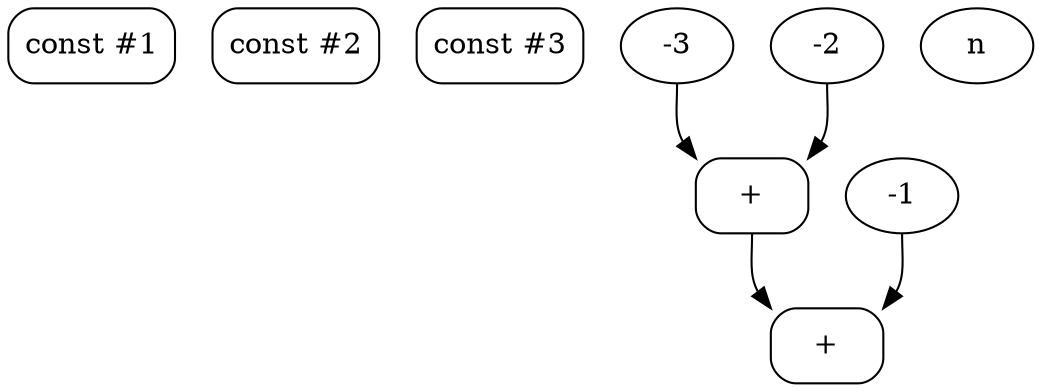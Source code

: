 digraph G{
  n1 [shape=box style=rounded label="const #1"];
  n3 [shape=box style=rounded label="const #2"];
  n5 [shape=box style=rounded label="const #3"];
  n9 [shape=box style=rounded label="+"];
  n10 [shape=box style=rounded label="+"];
  n-3 -> n9 [tailport=s, headport=nw];
  n-2 -> n9 [tailport=s, headport=ne];
  n9 -> n10 [tailport=s, headport=nw];
  n-1 -> n10 [tailport=s, headport=ne];
}
